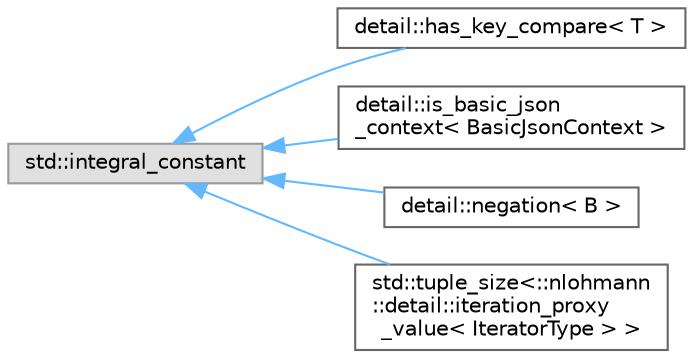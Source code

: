 digraph "Gráfico de jerarquía de clases"
{
 // LATEX_PDF_SIZE
  bgcolor="transparent";
  edge [fontname=Helvetica,fontsize=10,labelfontname=Helvetica,labelfontsize=10];
  node [fontname=Helvetica,fontsize=10,shape=box,height=0.2,width=0.4];
  rankdir="LR";
  Node0 [id="Node000000",label="std::integral_constant",height=0.2,width=0.4,color="grey60", fillcolor="#E0E0E0", style="filled",tooltip=" "];
  Node0 -> Node1 [id="edge114_Node000000_Node000001",dir="back",color="steelblue1",style="solid",tooltip=" "];
  Node1 [id="Node000001",label="detail::has_key_compare\< T \>",height=0.2,width=0.4,color="grey40", fillcolor="white", style="filled",URL="$structdetail_1_1has__key__compare.html",tooltip=" "];
  Node0 -> Node2 [id="edge115_Node000000_Node000002",dir="back",color="steelblue1",style="solid",tooltip=" "];
  Node2 [id="Node000002",label="detail::is_basic_json\l_context\< BasicJsonContext \>",height=0.2,width=0.4,color="grey40", fillcolor="white", style="filled",URL="$structdetail_1_1is__basic__json__context.html",tooltip=" "];
  Node0 -> Node3 [id="edge116_Node000000_Node000003",dir="back",color="steelblue1",style="solid",tooltip=" "];
  Node3 [id="Node000003",label="detail::negation\< B \>",height=0.2,width=0.4,color="grey40", fillcolor="white", style="filled",URL="$structdetail_1_1negation.html",tooltip=" "];
  Node0 -> Node4 [id="edge117_Node000000_Node000004",dir="back",color="steelblue1",style="solid",tooltip=" "];
  Node4 [id="Node000004",label="std::tuple_size\<::nlohmann\l::detail::iteration_proxy\l_value\< IteratorType \> \>",height=0.2,width=0.4,color="grey40", fillcolor="white", style="filled",URL="$classstd_1_1tuple__size_3_1_1nlohmann_1_1detail_1_1iteration__proxy__value_3_01_iterator_type_01_4_01_4.html",tooltip=" "];
}
